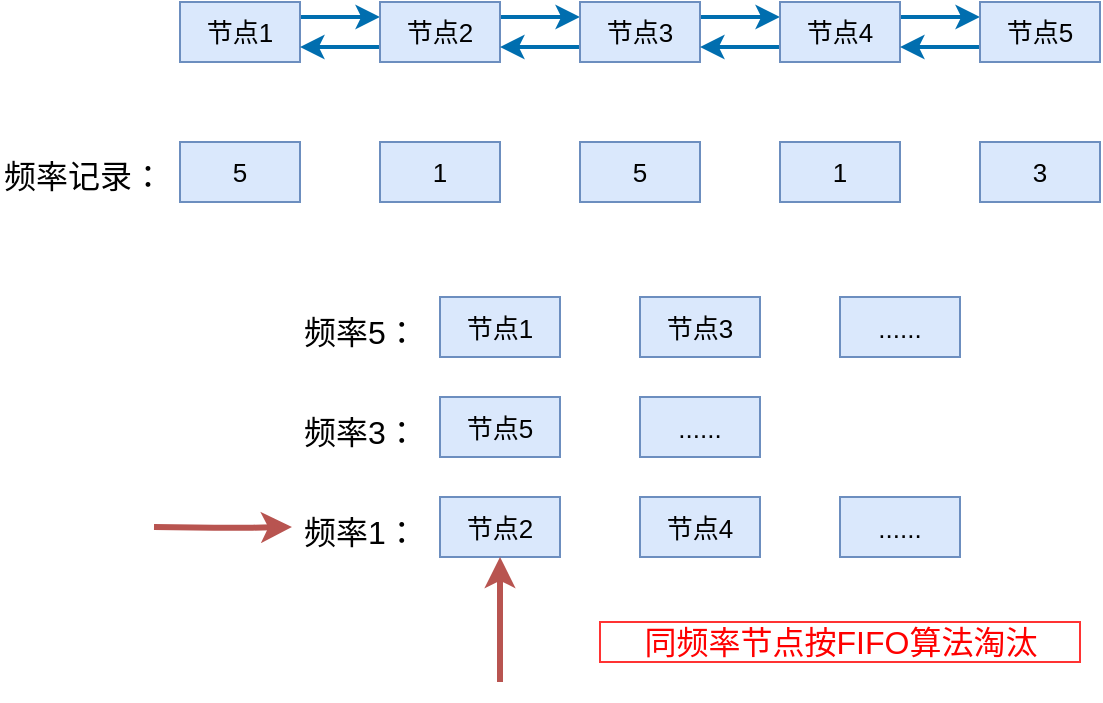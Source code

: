 <mxfile version="12.2.6" type="github" pages="1">
  <diagram id="yA5nR0rYz5RpOZMSxUu0" name="Page-1">
    <mxGraphModel dx="1412" dy="650" grid="1" gridSize="10" guides="1" tooltips="1" connect="1" arrows="1" fold="1" page="1" pageScale="1" pageWidth="827" pageHeight="1169" math="0" shadow="0">
      <root>
        <mxCell id="0"/>
        <mxCell id="1" parent="0"/>
        <mxCell id="D5n7lsuJ-gVc2ZVC_uNV-14" style="edgeStyle=orthogonalEdgeStyle;rounded=0;orthogonalLoop=1;jettySize=auto;html=1;exitX=1;exitY=0.25;exitDx=0;exitDy=0;entryX=0;entryY=0.25;entryDx=0;entryDy=0;fillColor=#1ba1e2;strokeColor=#006EAF;strokeWidth=2;" edge="1" parent="1" source="D5n7lsuJ-gVc2ZVC_uNV-15" target="D5n7lsuJ-gVc2ZVC_uNV-18">
          <mxGeometry relative="1" as="geometry"/>
        </mxCell>
        <mxCell id="D5n7lsuJ-gVc2ZVC_uNV-15" value="&lt;font style=&quot;font-size: 13px&quot;&gt;节点1&lt;/font&gt;" style="rounded=0;whiteSpace=wrap;html=1;fillColor=#dae8fc;strokeColor=#6c8ebf;" vertex="1" parent="1">
          <mxGeometry x="240" y="80" width="60" height="30" as="geometry"/>
        </mxCell>
        <mxCell id="D5n7lsuJ-gVc2ZVC_uNV-16" style="edgeStyle=orthogonalEdgeStyle;rounded=0;orthogonalLoop=1;jettySize=auto;html=1;exitX=1;exitY=0.25;exitDx=0;exitDy=0;entryX=0;entryY=0.25;entryDx=0;entryDy=0;fillColor=#1ba1e2;strokeColor=#006EAF;strokeWidth=2;" edge="1" parent="1" source="D5n7lsuJ-gVc2ZVC_uNV-18" target="D5n7lsuJ-gVc2ZVC_uNV-21">
          <mxGeometry relative="1" as="geometry"/>
        </mxCell>
        <mxCell id="D5n7lsuJ-gVc2ZVC_uNV-17" style="edgeStyle=orthogonalEdgeStyle;rounded=0;orthogonalLoop=1;jettySize=auto;html=1;exitX=0;exitY=0.75;exitDx=0;exitDy=0;entryX=1;entryY=0.75;entryDx=0;entryDy=0;fillColor=#1ba1e2;strokeColor=#006EAF;strokeWidth=2;" edge="1" parent="1" source="D5n7lsuJ-gVc2ZVC_uNV-18" target="D5n7lsuJ-gVc2ZVC_uNV-15">
          <mxGeometry relative="1" as="geometry"/>
        </mxCell>
        <mxCell id="D5n7lsuJ-gVc2ZVC_uNV-18" value="&lt;font style=&quot;font-size: 13px&quot;&gt;节点2&lt;/font&gt;" style="rounded=0;whiteSpace=wrap;html=1;fillColor=#dae8fc;strokeColor=#6c8ebf;" vertex="1" parent="1">
          <mxGeometry x="340" y="80" width="60" height="30" as="geometry"/>
        </mxCell>
        <mxCell id="D5n7lsuJ-gVc2ZVC_uNV-19" style="edgeStyle=orthogonalEdgeStyle;rounded=0;orthogonalLoop=1;jettySize=auto;html=1;exitX=1;exitY=0.25;exitDx=0;exitDy=0;entryX=0;entryY=0.25;entryDx=0;entryDy=0;fillColor=#1ba1e2;strokeColor=#006EAF;strokeWidth=2;" edge="1" parent="1" source="D5n7lsuJ-gVc2ZVC_uNV-21" target="D5n7lsuJ-gVc2ZVC_uNV-24">
          <mxGeometry relative="1" as="geometry"/>
        </mxCell>
        <mxCell id="D5n7lsuJ-gVc2ZVC_uNV-20" style="edgeStyle=orthogonalEdgeStyle;rounded=0;orthogonalLoop=1;jettySize=auto;html=1;exitX=0;exitY=0.75;exitDx=0;exitDy=0;entryX=1;entryY=0.75;entryDx=0;entryDy=0;fillColor=#1ba1e2;strokeColor=#006EAF;strokeWidth=2;" edge="1" parent="1" source="D5n7lsuJ-gVc2ZVC_uNV-21" target="D5n7lsuJ-gVc2ZVC_uNV-18">
          <mxGeometry relative="1" as="geometry"/>
        </mxCell>
        <mxCell id="D5n7lsuJ-gVc2ZVC_uNV-21" value="&lt;font style=&quot;font-size: 13px&quot;&gt;节点3&lt;/font&gt;" style="rounded=0;whiteSpace=wrap;html=1;fillColor=#dae8fc;strokeColor=#6c8ebf;" vertex="1" parent="1">
          <mxGeometry x="440" y="80" width="60" height="30" as="geometry"/>
        </mxCell>
        <mxCell id="D5n7lsuJ-gVc2ZVC_uNV-22" style="edgeStyle=orthogonalEdgeStyle;rounded=0;orthogonalLoop=1;jettySize=auto;html=1;exitX=1;exitY=0.25;exitDx=0;exitDy=0;entryX=0;entryY=0.25;entryDx=0;entryDy=0;fillColor=#1ba1e2;strokeColor=#006EAF;strokeWidth=2;" edge="1" parent="1" source="D5n7lsuJ-gVc2ZVC_uNV-24" target="D5n7lsuJ-gVc2ZVC_uNV-26">
          <mxGeometry relative="1" as="geometry"/>
        </mxCell>
        <mxCell id="D5n7lsuJ-gVc2ZVC_uNV-23" style="edgeStyle=orthogonalEdgeStyle;rounded=0;orthogonalLoop=1;jettySize=auto;html=1;exitX=0;exitY=0.75;exitDx=0;exitDy=0;entryX=1;entryY=0.75;entryDx=0;entryDy=0;fillColor=#1ba1e2;strokeColor=#006EAF;strokeWidth=2;" edge="1" parent="1" source="D5n7lsuJ-gVc2ZVC_uNV-24" target="D5n7lsuJ-gVc2ZVC_uNV-21">
          <mxGeometry relative="1" as="geometry">
            <mxPoint x="519.857" y="102.429" as="targetPoint"/>
          </mxGeometry>
        </mxCell>
        <mxCell id="D5n7lsuJ-gVc2ZVC_uNV-24" value="&lt;font style=&quot;font-size: 13px&quot;&gt;节点4&lt;/font&gt;" style="rounded=0;whiteSpace=wrap;html=1;fillColor=#dae8fc;strokeColor=#6c8ebf;" vertex="1" parent="1">
          <mxGeometry x="540" y="80" width="60" height="30" as="geometry"/>
        </mxCell>
        <mxCell id="D5n7lsuJ-gVc2ZVC_uNV-25" style="edgeStyle=orthogonalEdgeStyle;rounded=0;orthogonalLoop=1;jettySize=auto;html=1;exitX=0;exitY=0.75;exitDx=0;exitDy=0;entryX=1;entryY=0.75;entryDx=0;entryDy=0;fillColor=#1ba1e2;strokeColor=#006EAF;strokeWidth=2;" edge="1" parent="1" source="D5n7lsuJ-gVc2ZVC_uNV-26" target="D5n7lsuJ-gVc2ZVC_uNV-24">
          <mxGeometry relative="1" as="geometry"/>
        </mxCell>
        <mxCell id="D5n7lsuJ-gVc2ZVC_uNV-26" value="&lt;font style=&quot;font-size: 13px&quot;&gt;节点5&lt;/font&gt;" style="rounded=0;whiteSpace=wrap;html=1;fillColor=#dae8fc;strokeColor=#6c8ebf;" vertex="1" parent="1">
          <mxGeometry x="640" y="80" width="60" height="30" as="geometry"/>
        </mxCell>
        <mxCell id="D5n7lsuJ-gVc2ZVC_uNV-27" value="&lt;font style=&quot;font-size: 13px&quot;&gt;5&lt;/font&gt;" style="rounded=0;whiteSpace=wrap;html=1;fillColor=#dae8fc;strokeColor=#6c8ebf;" vertex="1" parent="1">
          <mxGeometry x="240" y="150" width="60" height="30" as="geometry"/>
        </mxCell>
        <mxCell id="D5n7lsuJ-gVc2ZVC_uNV-28" value="&lt;font style=&quot;font-size: 13px&quot;&gt;1&lt;/font&gt;" style="rounded=0;whiteSpace=wrap;html=1;fillColor=#dae8fc;strokeColor=#6c8ebf;" vertex="1" parent="1">
          <mxGeometry x="340" y="150" width="60" height="30" as="geometry"/>
        </mxCell>
        <mxCell id="D5n7lsuJ-gVc2ZVC_uNV-29" value="&lt;font style=&quot;font-size: 13px&quot;&gt;5&lt;/font&gt;" style="rounded=0;whiteSpace=wrap;html=1;fillColor=#dae8fc;strokeColor=#6c8ebf;" vertex="1" parent="1">
          <mxGeometry x="440" y="150" width="60" height="30" as="geometry"/>
        </mxCell>
        <mxCell id="D5n7lsuJ-gVc2ZVC_uNV-30" value="&lt;font style=&quot;font-size: 13px&quot;&gt;1&lt;/font&gt;" style="rounded=0;whiteSpace=wrap;html=1;fillColor=#dae8fc;strokeColor=#6c8ebf;" vertex="1" parent="1">
          <mxGeometry x="540" y="150" width="60" height="30" as="geometry"/>
        </mxCell>
        <mxCell id="D5n7lsuJ-gVc2ZVC_uNV-31" value="&lt;font style=&quot;font-size: 13px&quot;&gt;3&lt;/font&gt;" style="rounded=0;whiteSpace=wrap;html=1;fillColor=#dae8fc;strokeColor=#6c8ebf;" vertex="1" parent="1">
          <mxGeometry x="640" y="150" width="60" height="30" as="geometry"/>
        </mxCell>
        <mxCell id="D5n7lsuJ-gVc2ZVC_uNV-32" value="&lt;font style=&quot;font-size: 16px&quot;&gt;频率记录：&lt;/font&gt;" style="text;html=1;resizable=0;points=[];autosize=1;align=left;verticalAlign=top;spacingTop=-4;" vertex="1" parent="1">
          <mxGeometry x="150" y="155" width="100" height="20" as="geometry"/>
        </mxCell>
        <mxCell id="D5n7lsuJ-gVc2ZVC_uNV-33" value="频率5：" style="text;html=1;resizable=0;points=[];autosize=1;align=left;verticalAlign=top;spacingTop=-4;fontSize=16;" vertex="1" parent="1">
          <mxGeometry x="300" y="232.5" width="60" height="20" as="geometry"/>
        </mxCell>
        <mxCell id="D5n7lsuJ-gVc2ZVC_uNV-34" value="频率3：" style="text;html=1;resizable=0;points=[];autosize=1;align=left;verticalAlign=top;spacingTop=-4;fontSize=16;" vertex="1" parent="1">
          <mxGeometry x="300" y="282.5" width="60" height="20" as="geometry"/>
        </mxCell>
        <mxCell id="D5n7lsuJ-gVc2ZVC_uNV-35" value="频率1：" style="text;html=1;resizable=0;points=[];autosize=1;align=left;verticalAlign=top;spacingTop=-4;fontSize=16;" vertex="1" parent="1">
          <mxGeometry x="300" y="332.5" width="60" height="20" as="geometry"/>
        </mxCell>
        <mxCell id="D5n7lsuJ-gVc2ZVC_uNV-36" value="&lt;span style=&quot;font-size: 13px&quot;&gt;节点1&lt;/span&gt;" style="rounded=0;whiteSpace=wrap;html=1;fillColor=#dae8fc;strokeColor=#6c8ebf;" vertex="1" parent="1">
          <mxGeometry x="370" y="227.5" width="60" height="30" as="geometry"/>
        </mxCell>
        <mxCell id="D5n7lsuJ-gVc2ZVC_uNV-37" value="&lt;span style=&quot;font-size: 13px&quot;&gt;节点3&lt;/span&gt;" style="rounded=0;whiteSpace=wrap;html=1;fillColor=#dae8fc;strokeColor=#6c8ebf;" vertex="1" parent="1">
          <mxGeometry x="470" y="227.5" width="60" height="30" as="geometry"/>
        </mxCell>
        <mxCell id="D5n7lsuJ-gVc2ZVC_uNV-38" value="&lt;span style=&quot;font-size: 13px&quot;&gt;......&lt;/span&gt;" style="rounded=0;whiteSpace=wrap;html=1;fillColor=#dae8fc;strokeColor=#6c8ebf;" vertex="1" parent="1">
          <mxGeometry x="570" y="227.5" width="60" height="30" as="geometry"/>
        </mxCell>
        <mxCell id="D5n7lsuJ-gVc2ZVC_uNV-39" value="&lt;span style=&quot;font-size: 13px&quot;&gt;节点5&lt;/span&gt;" style="rounded=0;whiteSpace=wrap;html=1;fillColor=#dae8fc;strokeColor=#6c8ebf;" vertex="1" parent="1">
          <mxGeometry x="370" y="277.5" width="60" height="30" as="geometry"/>
        </mxCell>
        <mxCell id="D5n7lsuJ-gVc2ZVC_uNV-40" value="&lt;span style=&quot;font-size: 13px&quot;&gt;......&lt;/span&gt;" style="rounded=0;whiteSpace=wrap;html=1;fillColor=#dae8fc;strokeColor=#6c8ebf;" vertex="1" parent="1">
          <mxGeometry x="470" y="277.5" width="60" height="30" as="geometry"/>
        </mxCell>
        <mxCell id="D5n7lsuJ-gVc2ZVC_uNV-41" value="&lt;span style=&quot;font-size: 13px&quot;&gt;节点2&lt;/span&gt;" style="rounded=0;whiteSpace=wrap;html=1;fillColor=#dae8fc;strokeColor=#6c8ebf;" vertex="1" parent="1">
          <mxGeometry x="370" y="327.5" width="60" height="30" as="geometry"/>
        </mxCell>
        <mxCell id="D5n7lsuJ-gVc2ZVC_uNV-42" value="&lt;span style=&quot;font-size: 13px&quot;&gt;节点4&lt;/span&gt;" style="rounded=0;whiteSpace=wrap;html=1;fillColor=#dae8fc;strokeColor=#6c8ebf;" vertex="1" parent="1">
          <mxGeometry x="470" y="327.5" width="60" height="30" as="geometry"/>
        </mxCell>
        <mxCell id="D5n7lsuJ-gVc2ZVC_uNV-43" value="&lt;span style=&quot;font-size: 13px&quot;&gt;......&lt;/span&gt;" style="rounded=0;whiteSpace=wrap;html=1;fillColor=#dae8fc;strokeColor=#6c8ebf;" vertex="1" parent="1">
          <mxGeometry x="570" y="327.5" width="60" height="30" as="geometry"/>
        </mxCell>
        <mxCell id="D5n7lsuJ-gVc2ZVC_uNV-45" value="&lt;font color=&quot;#ff0000&quot;&gt;&lt;span style=&quot;font-size: 16px&quot;&gt;&amp;nbsp; &amp;nbsp;同频率节点按FIFO算法淘汰&amp;nbsp; &amp;nbsp;&lt;/span&gt;&lt;/font&gt;" style="text;html=1;resizable=0;points=[];autosize=1;align=center;verticalAlign=middle;spacingTop=0;fillColor=none;strokeColor=#FF3333;" vertex="1" parent="1">
          <mxGeometry x="450" y="390" width="240" height="20" as="geometry"/>
        </mxCell>
        <mxCell id="D5n7lsuJ-gVc2ZVC_uNV-46" value="" style="endArrow=classic;html=1;fontSize=16;entryX=0.5;entryY=1;entryDx=0;entryDy=0;strokeWidth=3;fillColor=#f8cecc;strokeColor=#b85450;" edge="1" parent="1" target="D5n7lsuJ-gVc2ZVC_uNV-41">
          <mxGeometry width="50" height="50" relative="1" as="geometry">
            <mxPoint x="400" y="420" as="sourcePoint"/>
            <mxPoint x="300" y="400" as="targetPoint"/>
          </mxGeometry>
        </mxCell>
        <mxCell id="D5n7lsuJ-gVc2ZVC_uNV-47" value="" style="endArrow=classic;html=1;fontSize=16;entryX=-0.017;entryY=0.4;entryDx=0;entryDy=0;strokeWidth=3;fillColor=#f8cecc;strokeColor=#b85450;entryPerimeter=0;" edge="1" parent="1">
          <mxGeometry width="50" height="50" relative="1" as="geometry">
            <mxPoint x="227" y="342.5" as="sourcePoint"/>
            <mxPoint x="295.98" y="342.5" as="targetPoint"/>
            <Array as="points">
              <mxPoint x="267" y="343"/>
            </Array>
          </mxGeometry>
        </mxCell>
      </root>
    </mxGraphModel>
  </diagram>
</mxfile>
